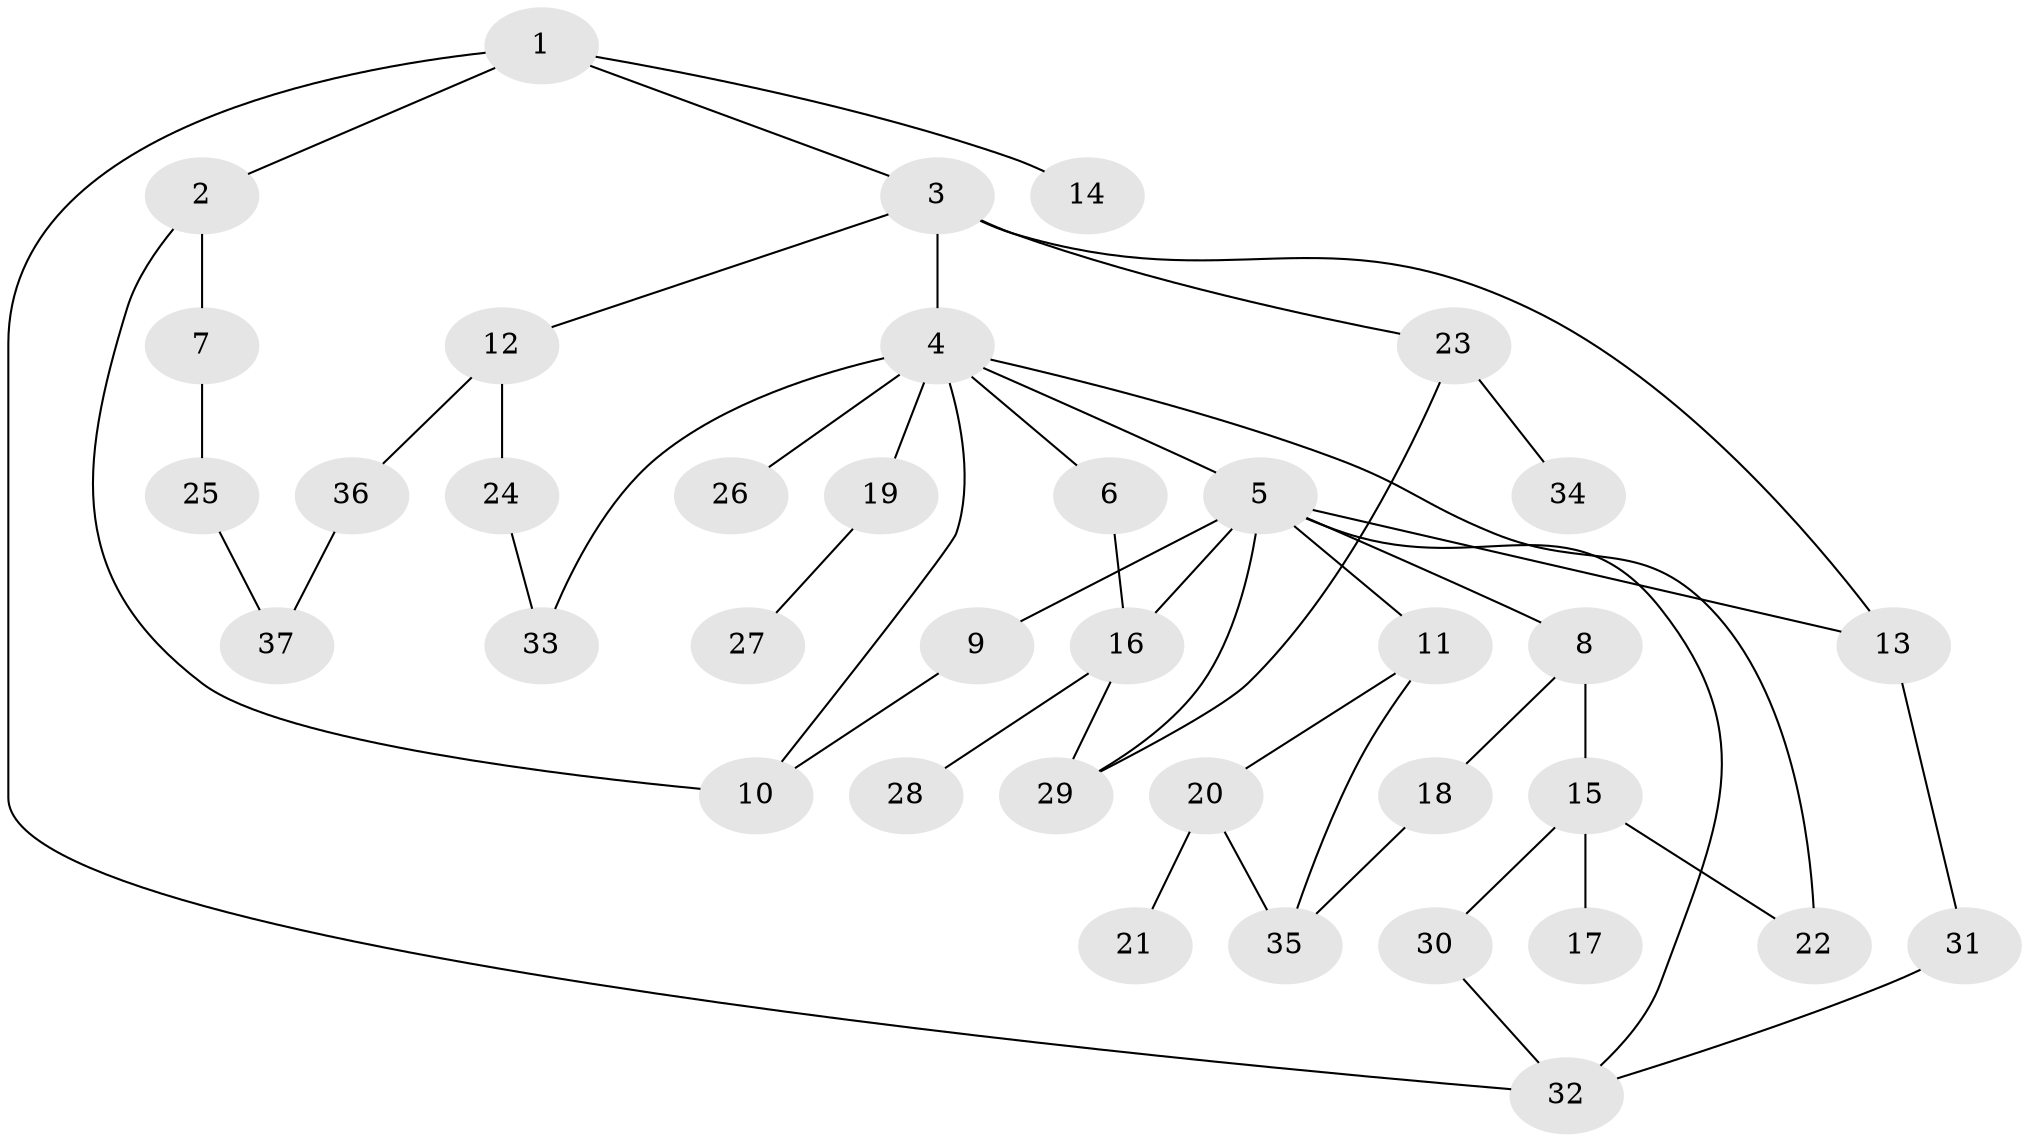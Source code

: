 // original degree distribution, {4: 0.06741573033707865, 6: 0.02247191011235955, 9: 0.011235955056179775, 2: 0.2808988764044944, 3: 0.2247191011235955, 5: 0.0449438202247191, 1: 0.34831460674157305}
// Generated by graph-tools (version 1.1) at 2025/48/03/04/25 22:48:46]
// undirected, 37 vertices, 50 edges
graph export_dot {
  node [color=gray90,style=filled];
  1;
  2;
  3;
  4;
  5;
  6;
  7;
  8;
  9;
  10;
  11;
  12;
  13;
  14;
  15;
  16;
  17;
  18;
  19;
  20;
  21;
  22;
  23;
  24;
  25;
  26;
  27;
  28;
  29;
  30;
  31;
  32;
  33;
  34;
  35;
  36;
  37;
  1 -- 2 [weight=1.0];
  1 -- 3 [weight=1.0];
  1 -- 14 [weight=1.0];
  1 -- 32 [weight=1.0];
  2 -- 7 [weight=1.0];
  2 -- 10 [weight=1.0];
  3 -- 4 [weight=2.0];
  3 -- 12 [weight=1.0];
  3 -- 13 [weight=1.0];
  3 -- 23 [weight=1.0];
  4 -- 5 [weight=1.0];
  4 -- 6 [weight=1.0];
  4 -- 10 [weight=1.0];
  4 -- 19 [weight=1.0];
  4 -- 22 [weight=1.0];
  4 -- 26 [weight=1.0];
  4 -- 33 [weight=1.0];
  5 -- 8 [weight=1.0];
  5 -- 9 [weight=1.0];
  5 -- 11 [weight=1.0];
  5 -- 13 [weight=1.0];
  5 -- 16 [weight=1.0];
  5 -- 29 [weight=1.0];
  5 -- 32 [weight=1.0];
  6 -- 16 [weight=1.0];
  7 -- 25 [weight=1.0];
  8 -- 15 [weight=1.0];
  8 -- 18 [weight=1.0];
  9 -- 10 [weight=1.0];
  11 -- 20 [weight=1.0];
  11 -- 35 [weight=1.0];
  12 -- 24 [weight=1.0];
  12 -- 36 [weight=1.0];
  13 -- 31 [weight=1.0];
  15 -- 17 [weight=1.0];
  15 -- 22 [weight=1.0];
  15 -- 30 [weight=1.0];
  16 -- 28 [weight=1.0];
  16 -- 29 [weight=1.0];
  18 -- 35 [weight=1.0];
  19 -- 27 [weight=1.0];
  20 -- 21 [weight=1.0];
  20 -- 35 [weight=1.0];
  23 -- 29 [weight=1.0];
  23 -- 34 [weight=1.0];
  24 -- 33 [weight=1.0];
  25 -- 37 [weight=1.0];
  30 -- 32 [weight=1.0];
  31 -- 32 [weight=1.0];
  36 -- 37 [weight=1.0];
}

